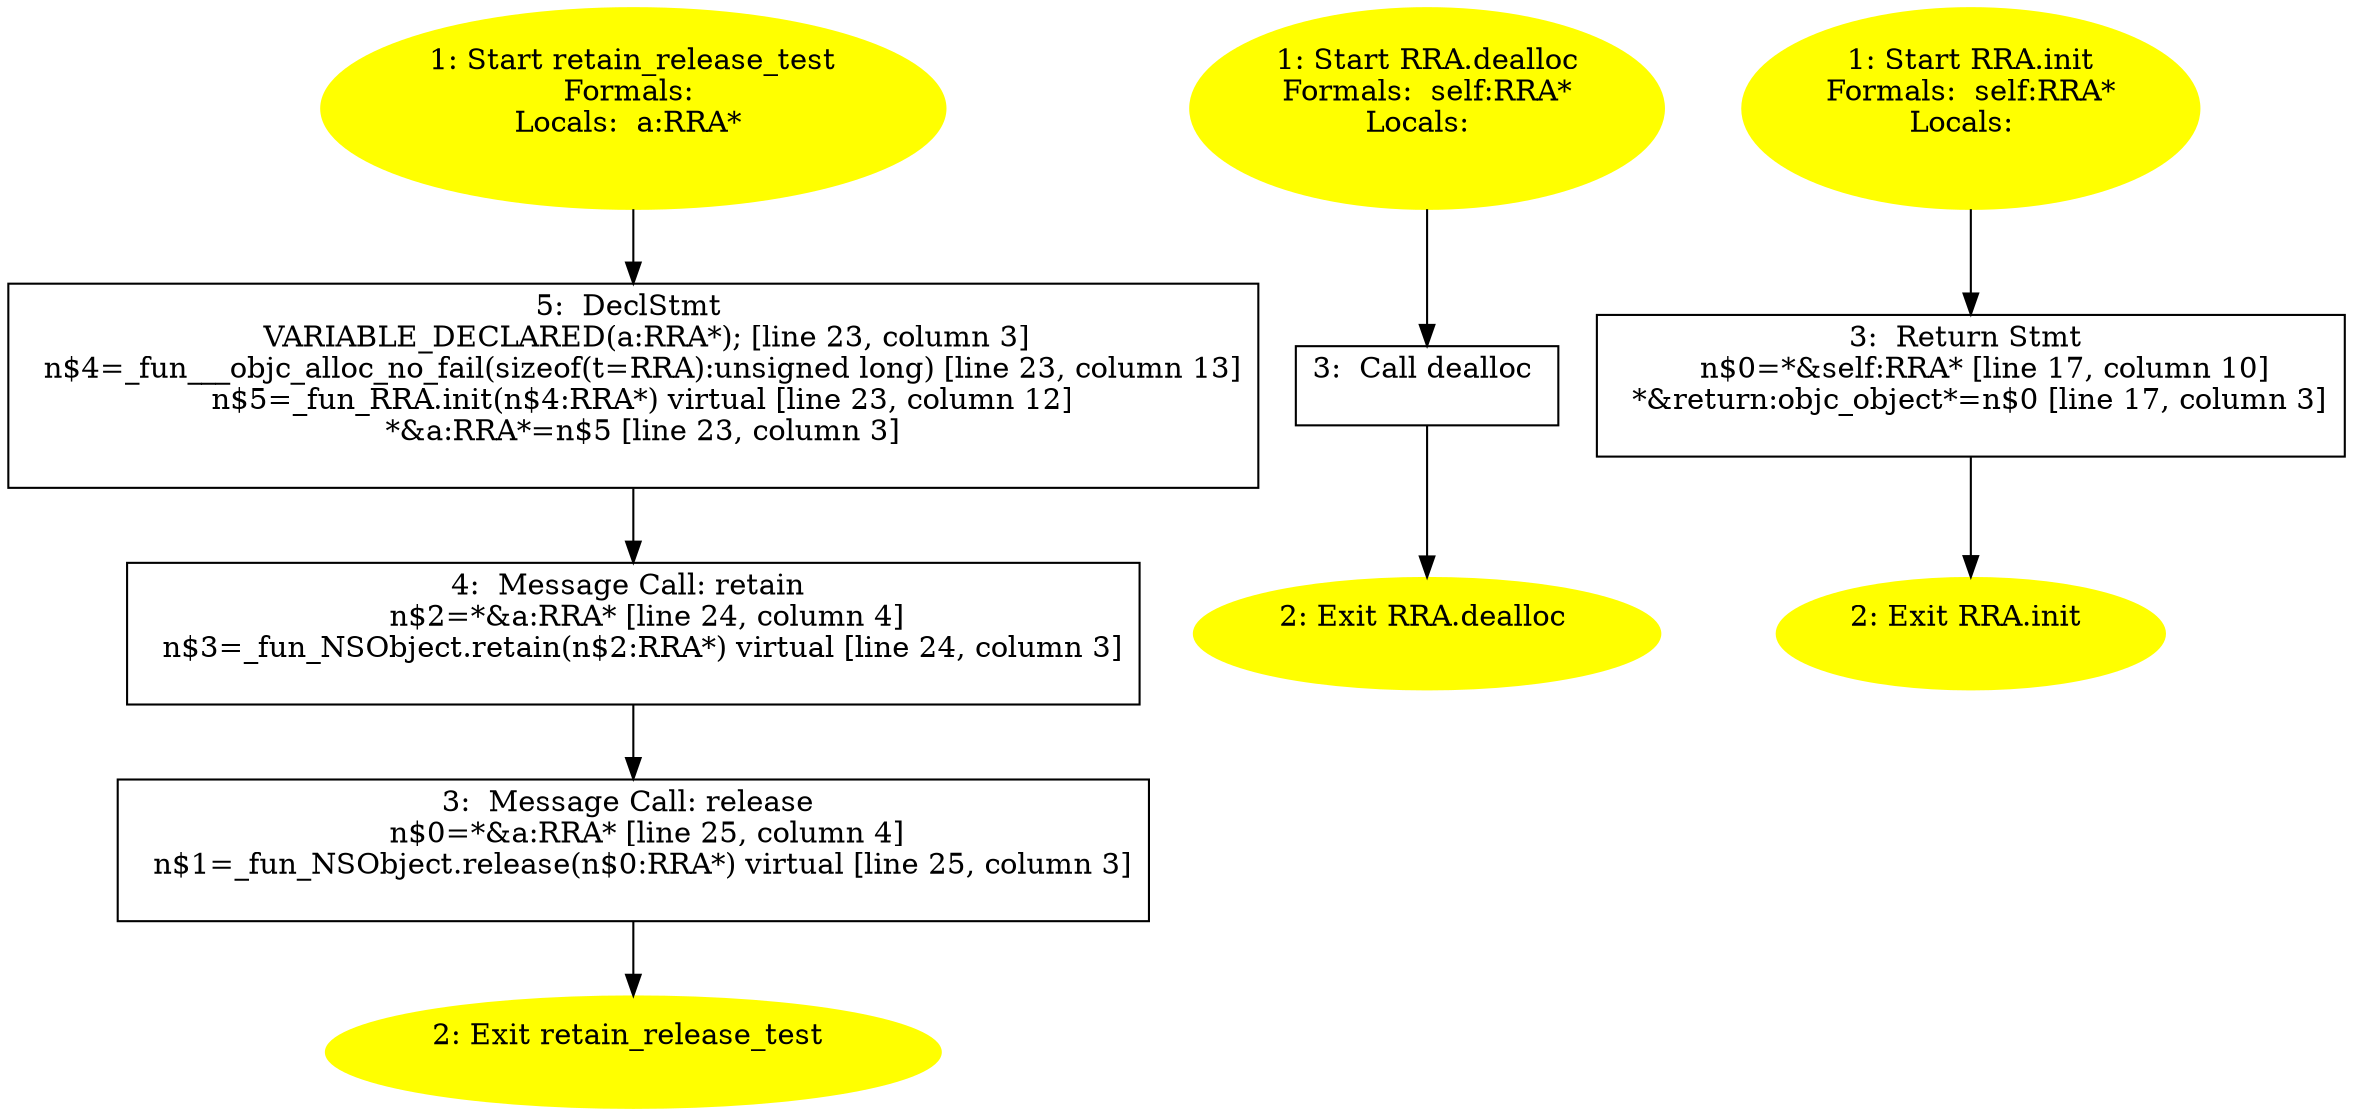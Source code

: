 /* @generated */
digraph cfg {
"retain_release_test.65a9467f2c991ef519f3b0d97687f937_1" [label="1: Start retain_release_test\nFormals: \nLocals:  a:RRA* \n  " color=yellow style=filled]
	

	 "retain_release_test.65a9467f2c991ef519f3b0d97687f937_1" -> "retain_release_test.65a9467f2c991ef519f3b0d97687f937_5" ;
"retain_release_test.65a9467f2c991ef519f3b0d97687f937_2" [label="2: Exit retain_release_test \n  " color=yellow style=filled]
	

"retain_release_test.65a9467f2c991ef519f3b0d97687f937_3" [label="3:  Message Call: release \n   n$0=*&a:RRA* [line 25, column 4]\n  n$1=_fun_NSObject.release(n$0:RRA*) virtual [line 25, column 3]\n " shape="box"]
	

	 "retain_release_test.65a9467f2c991ef519f3b0d97687f937_3" -> "retain_release_test.65a9467f2c991ef519f3b0d97687f937_2" ;
"retain_release_test.65a9467f2c991ef519f3b0d97687f937_4" [label="4:  Message Call: retain \n   n$2=*&a:RRA* [line 24, column 4]\n  n$3=_fun_NSObject.retain(n$2:RRA*) virtual [line 24, column 3]\n " shape="box"]
	

	 "retain_release_test.65a9467f2c991ef519f3b0d97687f937_4" -> "retain_release_test.65a9467f2c991ef519f3b0d97687f937_3" ;
"retain_release_test.65a9467f2c991ef519f3b0d97687f937_5" [label="5:  DeclStmt \n   VARIABLE_DECLARED(a:RRA*); [line 23, column 3]\n  n$4=_fun___objc_alloc_no_fail(sizeof(t=RRA):unsigned long) [line 23, column 13]\n  n$5=_fun_RRA.init(n$4:RRA*) virtual [line 23, column 12]\n  *&a:RRA*=n$5 [line 23, column 3]\n " shape="box"]
	

	 "retain_release_test.65a9467f2c991ef519f3b0d97687f937_5" -> "retain_release_test.65a9467f2c991ef519f3b0d97687f937_4" ;
"dealloc#RRA#instance.6190142b5c653a968806a98372f1f984_1" [label="1: Start RRA.dealloc\nFormals:  self:RRA*\nLocals:  \n  " color=yellow style=filled]
	

	 "dealloc#RRA#instance.6190142b5c653a968806a98372f1f984_1" -> "dealloc#RRA#instance.6190142b5c653a968806a98372f1f984_3" ;
"dealloc#RRA#instance.6190142b5c653a968806a98372f1f984_2" [label="2: Exit RRA.dealloc \n  " color=yellow style=filled]
	

"dealloc#RRA#instance.6190142b5c653a968806a98372f1f984_3" [label="3:  Call dealloc \n  " shape="box"]
	

	 "dealloc#RRA#instance.6190142b5c653a968806a98372f1f984_3" -> "dealloc#RRA#instance.6190142b5c653a968806a98372f1f984_2" ;
"init#RRA#instance.dca8e0cb72bcdfba262607a28c07b04b_1" [label="1: Start RRA.init\nFormals:  self:RRA*\nLocals:  \n  " color=yellow style=filled]
	

	 "init#RRA#instance.dca8e0cb72bcdfba262607a28c07b04b_1" -> "init#RRA#instance.dca8e0cb72bcdfba262607a28c07b04b_3" ;
"init#RRA#instance.dca8e0cb72bcdfba262607a28c07b04b_2" [label="2: Exit RRA.init \n  " color=yellow style=filled]
	

"init#RRA#instance.dca8e0cb72bcdfba262607a28c07b04b_3" [label="3:  Return Stmt \n   n$0=*&self:RRA* [line 17, column 10]\n  *&return:objc_object*=n$0 [line 17, column 3]\n " shape="box"]
	

	 "init#RRA#instance.dca8e0cb72bcdfba262607a28c07b04b_3" -> "init#RRA#instance.dca8e0cb72bcdfba262607a28c07b04b_2" ;
}
